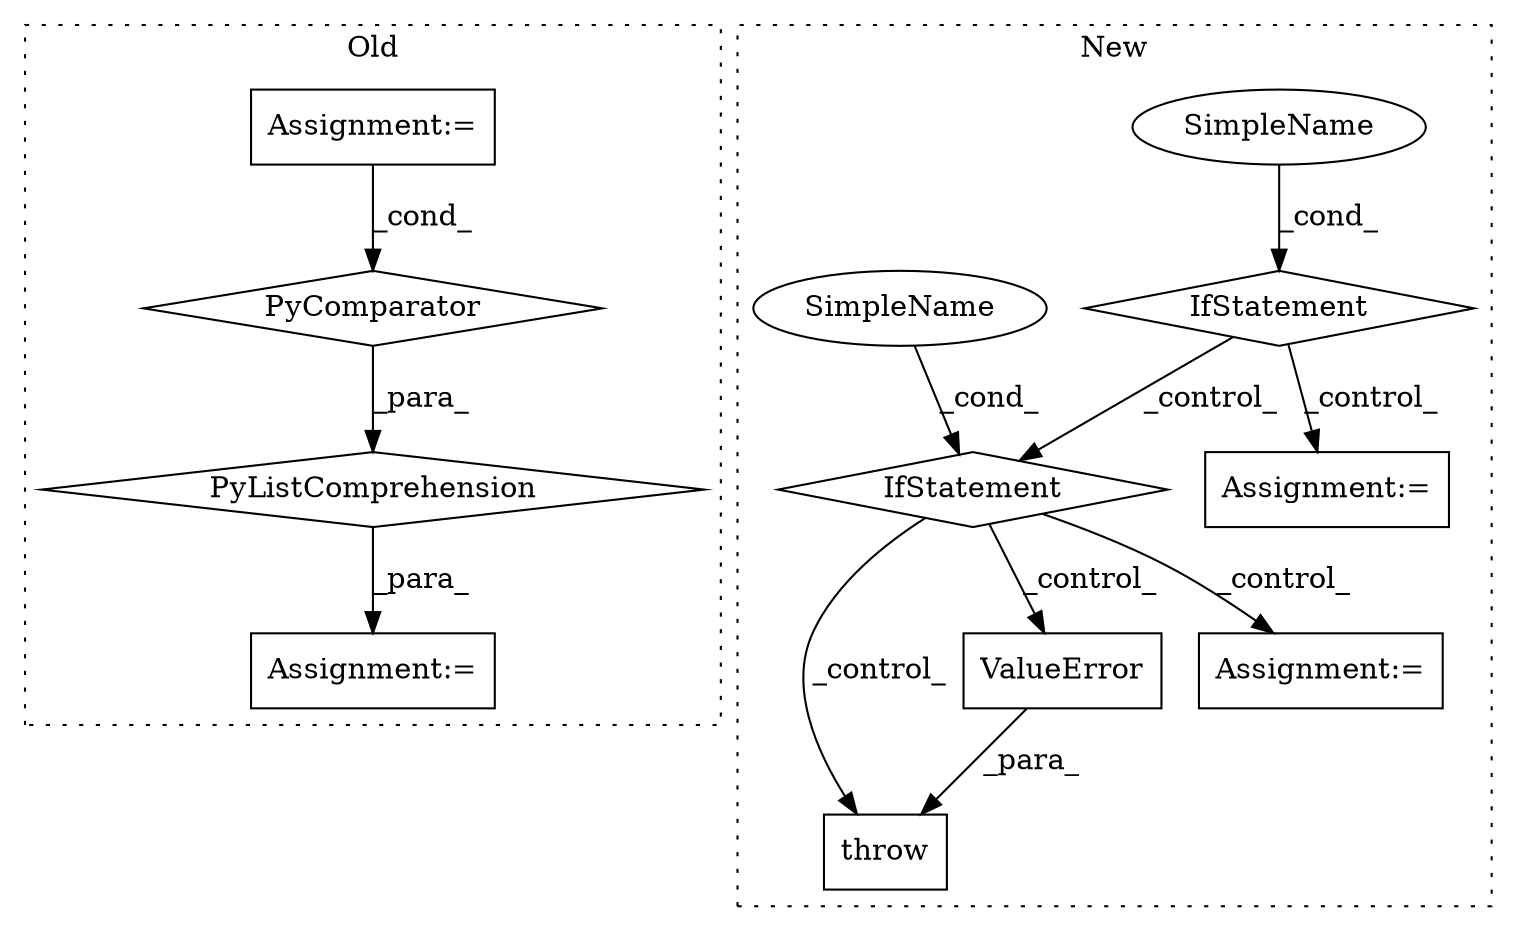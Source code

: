 digraph G {
subgraph cluster0 {
1 [label="PyListComprehension" a="109" s="2208" l="107" shape="diamond"];
3 [label="Assignment:=" a="7" s="1992" l="1" shape="box"];
4 [label="PyComparator" a="113" s="2125" l="44" shape="diamond"];
7 [label="Assignment:=" a="7" s="2184" l="1" shape="box"];
label = "Old";
style="dotted";
}
subgraph cluster1 {
2 [label="throw" a="53" s="2157" l="6" shape="box"];
5 [label="IfStatement" a="25" s="1937,1995" l="4,2" shape="diamond"];
6 [label="SimpleName" a="42" s="" l="" shape="ellipse"];
8 [label="ValueError" a="32" s="2163,2193" l="11,1" shape="box"];
9 [label="Assignment:=" a="7" s="2014" l="1" shape="box"];
10 [label="Assignment:=" a="7" s="2122" l="1" shape="box"];
11 [label="IfStatement" a="25" s="2049,2103" l="4,2" shape="diamond"];
12 [label="SimpleName" a="42" s="" l="" shape="ellipse"];
label = "New";
style="dotted";
}
1 -> 7 [label="_para_"];
3 -> 4 [label="_cond_"];
4 -> 1 [label="_para_"];
5 -> 9 [label="_control_"];
5 -> 11 [label="_control_"];
6 -> 5 [label="_cond_"];
8 -> 2 [label="_para_"];
11 -> 10 [label="_control_"];
11 -> 2 [label="_control_"];
11 -> 8 [label="_control_"];
12 -> 11 [label="_cond_"];
}